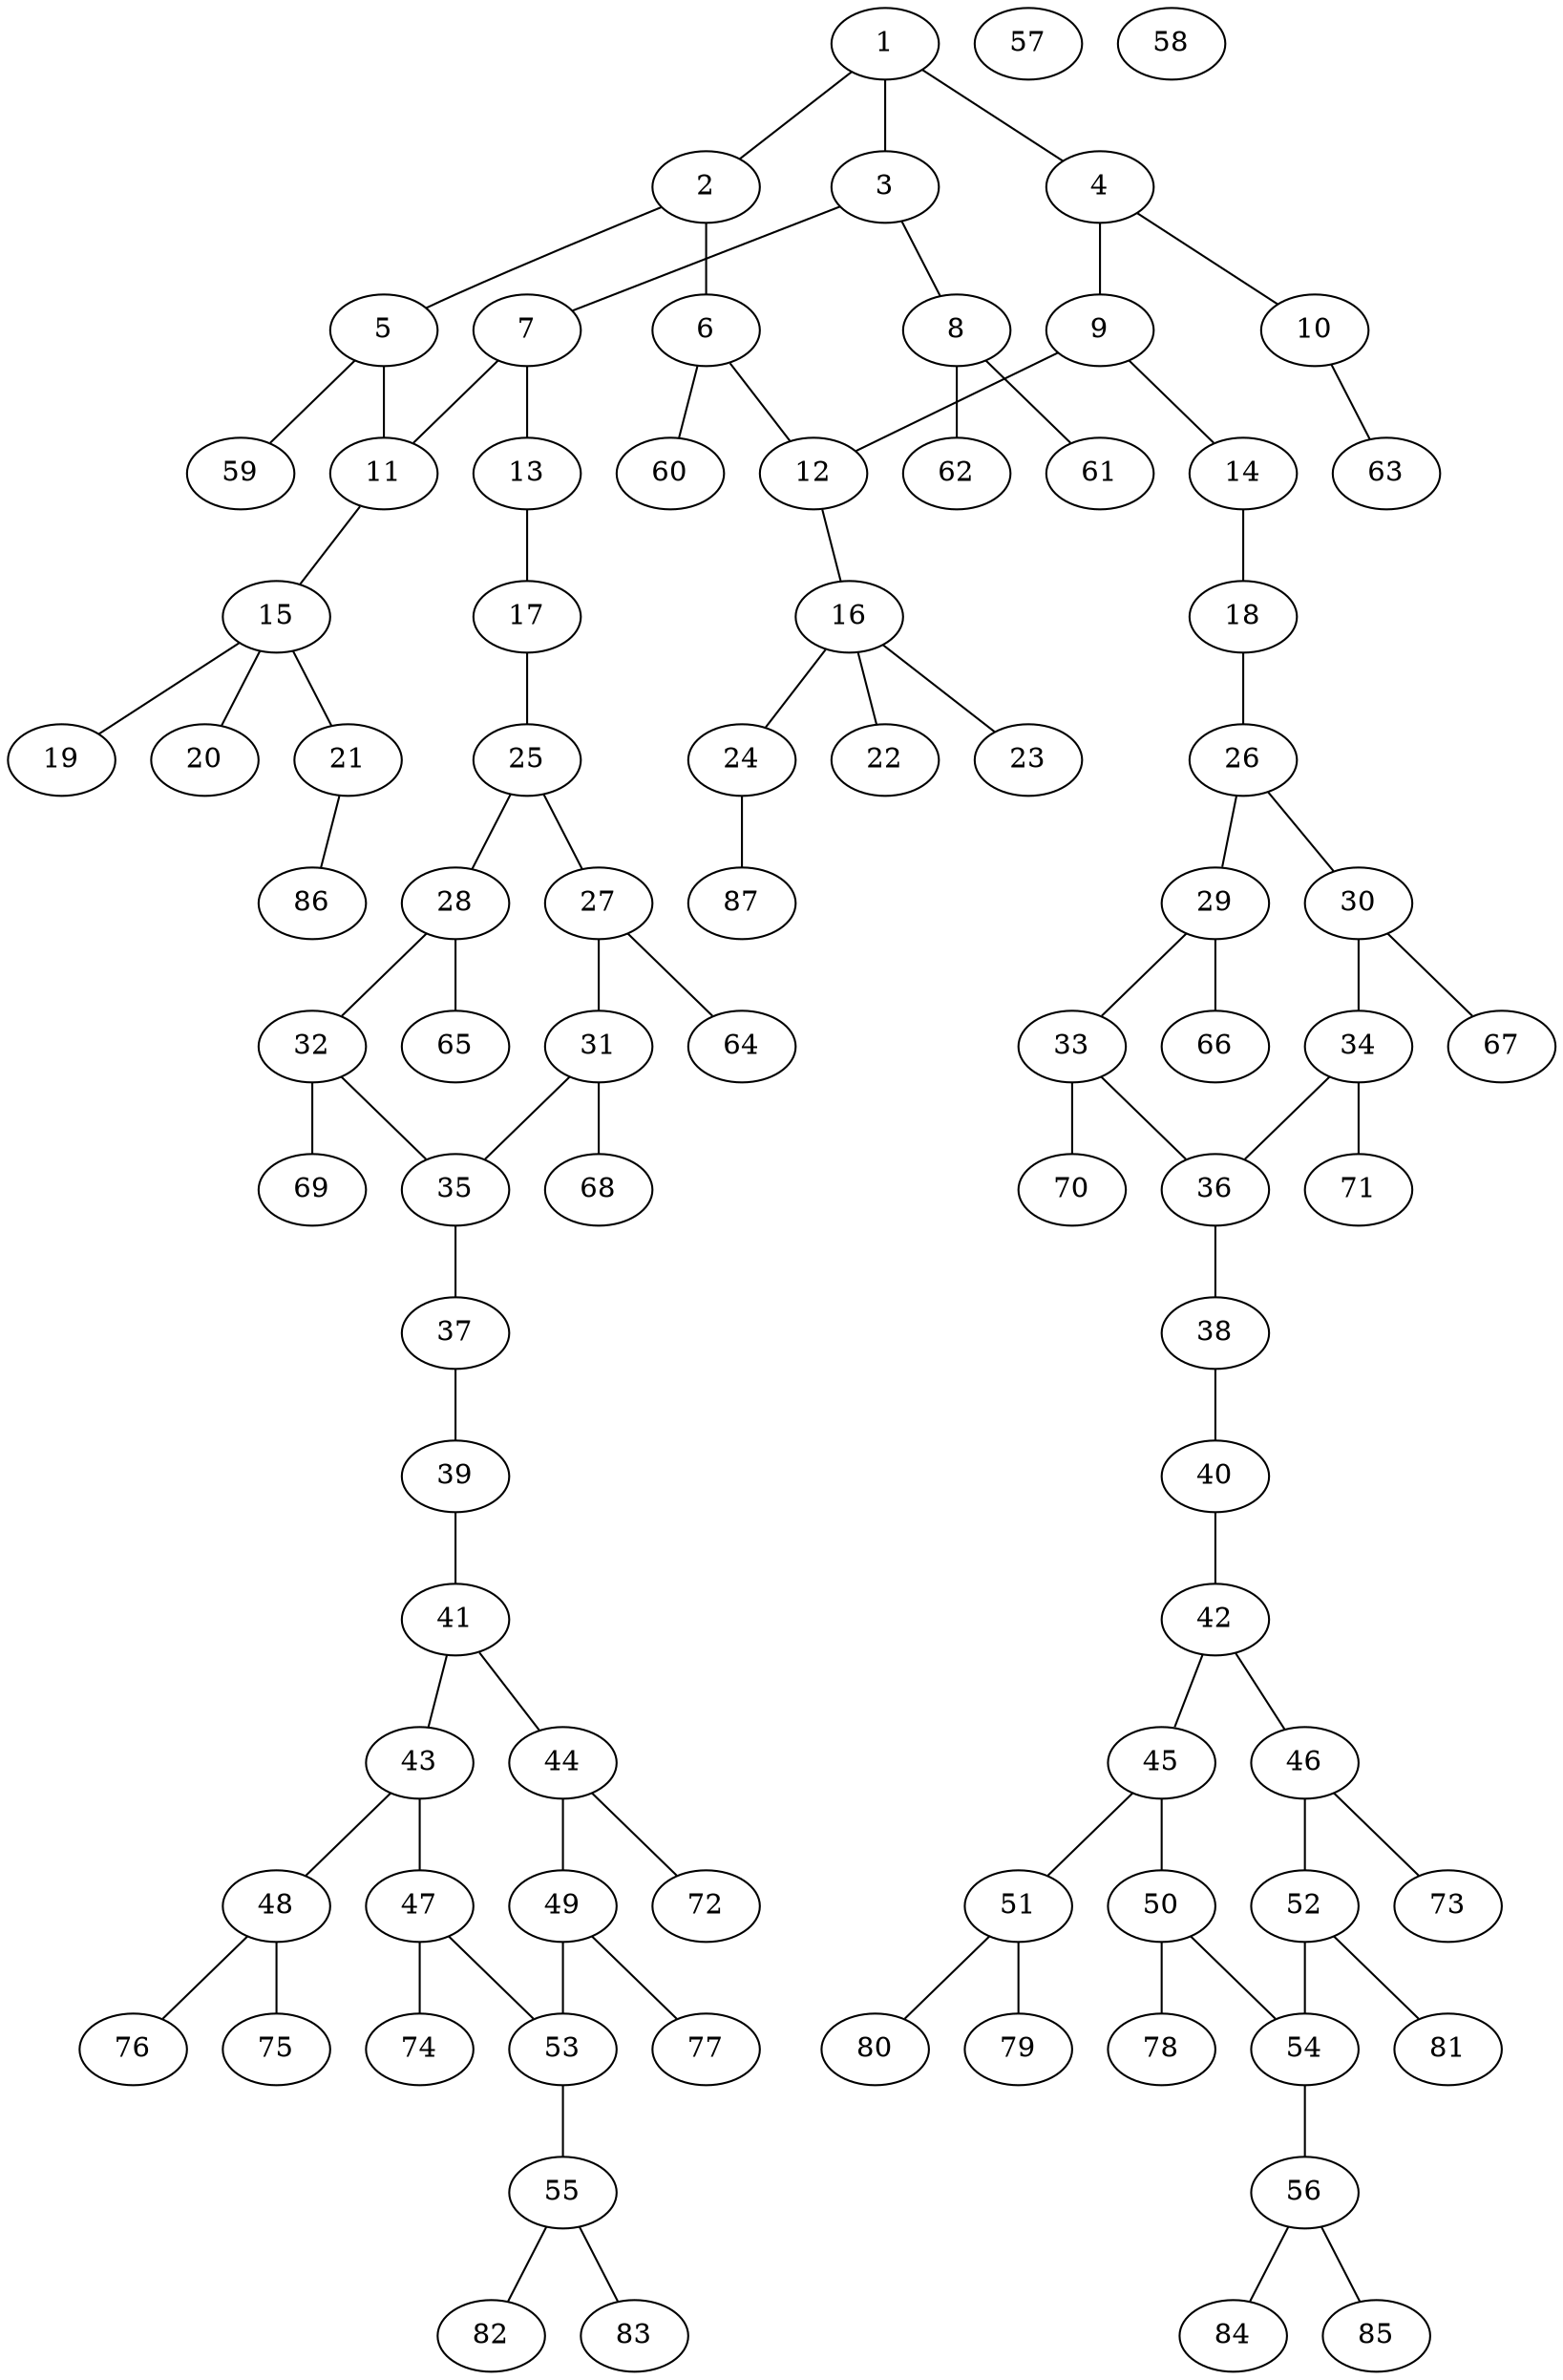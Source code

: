 graph molecule_4311 {
	1	 [chem=C];
	2	 [chem=C];
	1 -- 2	 [valence=1];
	3	 [chem=C];
	1 -- 3	 [valence=2];
	4	 [chem=C];
	1 -- 4	 [valence=1];
	5	 [chem=C];
	2 -- 5	 [valence=2];
	6	 [chem=C];
	2 -- 6	 [valence=1];
	7	 [chem=C];
	3 -- 7	 [valence=1];
	8	 [chem=N];
	3 -- 8	 [valence=1];
	9	 [chem=C];
	4 -- 9	 [valence=2];
	10	 [chem=O];
	4 -- 10	 [valence=1];
	11	 [chem=C];
	5 -- 11	 [valence=1];
	59	 [chem=H];
	5 -- 59	 [valence=1];
	12	 [chem=C];
	6 -- 12	 [valence=2];
	60	 [chem=H];
	6 -- 60	 [valence=1];
	7 -- 11	 [valence=2];
	13	 [chem=N];
	7 -- 13	 [valence=1];
	61	 [chem=H];
	8 -- 61	 [valence=1];
	62	 [chem=H];
	8 -- 62	 [valence=1];
	9 -- 12	 [valence=1];
	14	 [chem=N];
	9 -- 14	 [valence=1];
	63	 [chem=H];
	10 -- 63	 [valence=1];
	15	 [chem=S];
	11 -- 15	 [valence=1];
	16	 [chem=S];
	12 -- 16	 [valence=1];
	17	 [chem=N];
	13 -- 17	 [valence=2];
	18	 [chem=N];
	14 -- 18	 [valence=2];
	19	 [chem=O];
	15 -- 19	 [valence=2];
	20	 [chem=O];
	15 -- 20	 [valence=2];
	21	 [chem=O];
	15 -- 21	 [valence=1];
	22	 [chem=O];
	16 -- 22	 [valence=2];
	23	 [chem=O];
	16 -- 23	 [valence=2];
	24	 [chem=O];
	16 -- 24	 [valence=1];
	25	 [chem=C];
	17 -- 25	 [valence=1];
	26	 [chem=C];
	18 -- 26	 [valence=1];
	86	 [chem=H];
	21 -- 86	 [valence=1];
	87	 [chem=H];
	24 -- 87	 [valence=1];
	27	 [chem=C];
	25 -- 27	 [valence=2];
	28	 [chem=C];
	25 -- 28	 [valence=1];
	29	 [chem=C];
	26 -- 29	 [valence=2];
	30	 [chem=C];
	26 -- 30	 [valence=1];
	31	 [chem=C];
	27 -- 31	 [valence=1];
	64	 [chem=H];
	27 -- 64	 [valence=1];
	32	 [chem=C];
	28 -- 32	 [valence=2];
	65	 [chem=H];
	28 -- 65	 [valence=1];
	33	 [chem=C];
	29 -- 33	 [valence=1];
	66	 [chem=H];
	29 -- 66	 [valence=1];
	34	 [chem=C];
	30 -- 34	 [valence=2];
	67	 [chem=H];
	30 -- 67	 [valence=1];
	35	 [chem=C];
	31 -- 35	 [valence=2];
	68	 [chem=H];
	31 -- 68	 [valence=1];
	32 -- 35	 [valence=1];
	69	 [chem=H];
	32 -- 69	 [valence=1];
	36	 [chem=C];
	33 -- 36	 [valence=2];
	70	 [chem=H];
	33 -- 70	 [valence=1];
	34 -- 36	 [valence=1];
	71	 [chem=H];
	34 -- 71	 [valence=1];
	37	 [chem=N];
	35 -- 37	 [valence=1];
	38	 [chem=N];
	36 -- 38	 [valence=1];
	39	 [chem=N];
	37 -- 39	 [valence=2];
	40	 [chem=N];
	38 -- 40	 [valence=2];
	41	 [chem=C];
	39 -- 41	 [valence=1];
	42	 [chem=C];
	40 -- 42	 [valence=1];
	43	 [chem=C];
	41 -- 43	 [valence=2];
	44	 [chem=C];
	41 -- 44	 [valence=1];
	45	 [chem=C];
	42 -- 45	 [valence=2];
	46	 [chem=C];
	42 -- 46	 [valence=1];
	47	 [chem=C];
	43 -- 47	 [valence=1];
	48	 [chem=N];
	43 -- 48	 [valence=1];
	49	 [chem=C];
	44 -- 49	 [valence=2];
	72	 [chem=H];
	44 -- 72	 [valence=1];
	50	 [chem=C];
	45 -- 50	 [valence=1];
	51	 [chem=N];
	45 -- 51	 [valence=1];
	52	 [chem=C];
	46 -- 52	 [valence=2];
	73	 [chem=H];
	46 -- 73	 [valence=1];
	53	 [chem=C];
	47 -- 53	 [valence=2];
	74	 [chem=H];
	47 -- 74	 [valence=1];
	75	 [chem=H];
	48 -- 75	 [valence=1];
	76	 [chem=H];
	48 -- 76	 [valence=1];
	49 -- 53	 [valence=1];
	77	 [chem=H];
	49 -- 77	 [valence=1];
	54	 [chem=C];
	50 -- 54	 [valence=2];
	78	 [chem=H];
	50 -- 78	 [valence=1];
	79	 [chem=H];
	51 -- 79	 [valence=1];
	80	 [chem=H];
	51 -- 80	 [valence=1];
	52 -- 54	 [valence=1];
	81	 [chem=H];
	52 -- 81	 [valence=1];
	55	 [chem=N];
	53 -- 55	 [valence=1];
	56	 [chem=N];
	54 -- 56	 [valence=1];
	82	 [chem=H];
	55 -- 82	 [valence=1];
	83	 [chem=H];
	55 -- 83	 [valence=1];
	84	 [chem=H];
	56 -- 84	 [valence=1];
	85	 [chem=H];
	56 -- 85	 [valence=1];
	57	 [chem=Na];
	58	 [chem=Na];
}
